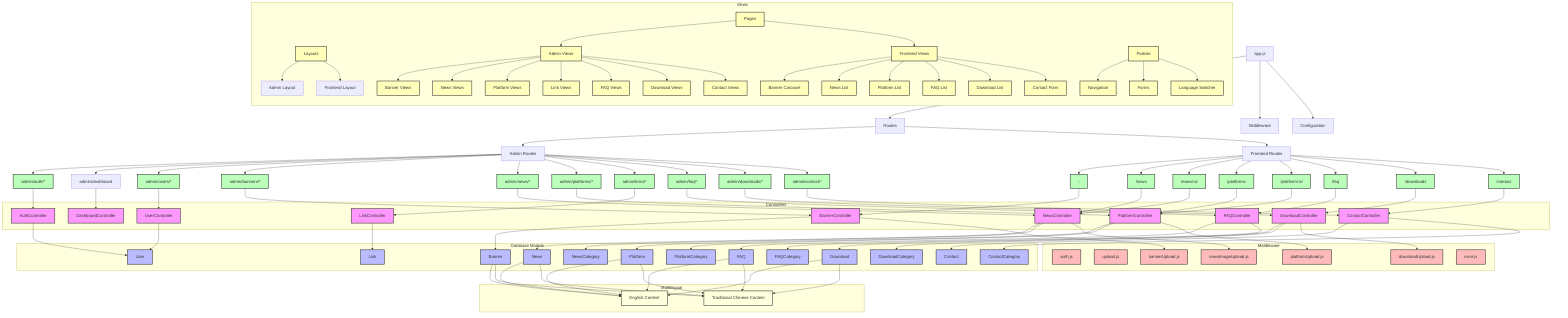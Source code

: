 graph TB
    %% Main Application Entry
    APP[app.js] --> ROUTES[Routes]
    APP --> MIDDLEWARE[Middleware]
    APP --> CONFIG[Configuration]
    
    %% Routes Layer
    ROUTES --> ADMIN[Admin Routes]
    ROUTES --> FRONTEND[Frontend Routes]
    
    %% Admin Routes
    ADMIN --> ADMIN_AUTH["admin/auth/*"]
    ADMIN --> ADMIN_DASHBOARD["admin/dashboard"]
    ADMIN --> ADMIN_USERS["admin/users/*"]
    ADMIN --> ADMIN_BANNERS["admin/banners/*"]
    ADMIN --> ADMIN_NEWS["admin/news/*"]
    ADMIN --> ADMIN_PLATFORMS["admin/platforms/*"]
    ADMIN --> ADMIN_LINKS["admin/links/*"]
    ADMIN --> ADMIN_FAQ["admin/faq/*"]
    ADMIN --> ADMIN_DOWNLOADS["admin/downloads/*"]
    ADMIN --> ADMIN_CONTACT["admin/contact/*"]
    
    %% Frontend Routes
    FRONTEND --> HOME["/"]
    FRONTEND --> NEWS["/news"]
    FRONTEND --> NEWS_ITEM["/news/:id"]
    FRONTEND --> PLATFORMS["/platforms"]
    FRONTEND --> PLATFORM_ITEM["/platform/:id"]
    FRONTEND --> FAQ["/faq"]
    FRONTEND --> DOWNLOADS["/downloads"]
    FRONTEND --> CONTACT["/contact"]
    
    %% Controllers Layer
    subgraph Controllers
        AUTH_CTRL[AuthController]
        USER_CTRL[UserController]
        BANNER_CTRL[BannerController]
        NEWS_CTRL[NewsController]
        PLATFORM_CTRL[PlatformController]
        LINK_CTRL[LinkController]
        FAQ_CTRL[FAQController]
        DOWNLOAD_CTRL[DownloadController]
        CONTACT_CTRL[ContactController]
        DASH_CTRL[DashboardController]
    end
    
    %% Models Layer via Prisma
    subgraph Database Models
        USER[User]
        BANNER_MODEL[Banner]
        NEWS_MODEL[News]
        NEWS_CAT_MODEL[NewsCategory]
        PLATFORM_MODEL[Platform]
        PLATFORM_CAT_MODEL[PlatformCategory]
        LINK_MODEL[Link]
        FAQ_MODEL[FAQ]
        FAQ_CAT_MODEL[FAQCategory]
        DOWNLOAD_MODEL[Download]
        DOWNLOAD_CAT_MODEL[DownloadCategory]
        CONTACT_MODEL[Contact]
        CONTACT_CAT_MODEL[ContactCategory]
    end
    
    %% Middleware Components
    subgraph Middleware
        AUTH_MID[auth.js]
        UPLOAD[upload.js]
        BANNER_UPLOAD[bannerUpload.js]
        NEWS_UPLOAD[newsImageUpload.js]
        PLATFORM_UPLOAD[platformUpload.js]
        DOWNLOAD_UPLOAD[downloadUpload.js]
        ERROR[error.js]
    end
    
    %% Views Layer
    subgraph Views
        direction TB
        LAYOUTS[Layouts] --> ADMIN_LAYOUT[Admin Layout]
        LAYOUTS --> FRONTEND_LAYOUT[Frontend Layout]
        
        PAGES[Pages] --> ADMIN_VIEWS[Admin Views]
        ADMIN_VIEWS --> BANNER_VIEWS[Banner Views]
        ADMIN_VIEWS --> NEWS_VIEWS[News Views]
        ADMIN_VIEWS --> PLATFORM_VIEWS[Platform Views]
        ADMIN_VIEWS --> LINK_VIEWS[Link Views]
        ADMIN_VIEWS --> FAQ_VIEWS[FAQ Views]
        ADMIN_VIEWS --> DOWNLOAD_VIEWS[Download Views]
        ADMIN_VIEWS --> CONTACT_VIEWS[Contact Views]
        
        PAGES --> FRONTEND_VIEWS[Frontend Views]
        FRONTEND_VIEWS --> BANNER_CAROUSEL[Banner Carousel]
        FRONTEND_VIEWS --> NEWS_LIST[News List]
        FRONTEND_VIEWS --> PLATFORM_LIST[Platform List]
        FRONTEND_VIEWS --> FAQ_LIST[FAQ List]
        FRONTEND_VIEWS --> DOWNLOAD_LIST[Download List]
        FRONTEND_VIEWS --> CONTACT_FORM[Contact Form]
        
        PARTIALS[Partials] --> NAV[Navigation]
        PARTIALS --> FORMS[Forms]
        PARTIALS --> LANGUAGE_SWITCHER[Language Switcher]
    end
    
    %% Relationships - Admin Routes to Controllers
    ADMIN_AUTH --> AUTH_CTRL
    ADMIN_USERS --> USER_CTRL
    ADMIN_BANNERS --> BANNER_CTRL
    ADMIN_NEWS --> NEWS_CTRL
    ADMIN_PLATFORMS --> PLATFORM_CTRL
    ADMIN_LINKS --> LINK_CTRL
    ADMIN_FAQ --> FAQ_CTRL
    ADMIN_DOWNLOADS --> DOWNLOAD_CTRL
    ADMIN_CONTACT --> CONTACT_CTRL
    ADMIN_DASHBOARD --> DASH_CTRL
    
    %% Relationships - Controllers to Models
    AUTH_CTRL --> USER
    USER_CTRL --> USER
    BANNER_CTRL --> BANNER_MODEL
    NEWS_CTRL --> NEWS_MODEL
    NEWS_CTRL --> NEWS_CAT_MODEL
    PLATFORM_CTRL --> PLATFORM_MODEL
    PLATFORM_CTRL --> PLATFORM_CAT_MODEL
    LINK_CTRL --> LINK_MODEL
    FAQ_CTRL --> FAQ_MODEL
    FAQ_CTRL --> FAQ_CAT_MODEL
    DOWNLOAD_CTRL --> DOWNLOAD_MODEL
    DOWNLOAD_CTRL --> DOWNLOAD_CAT_MODEL
    CONTACT_CTRL --> CONTACT_MODEL
    CONTACT_CTRL --> CONTACT_CAT_MODEL
    
    %% Middleware Relationships
    BANNER_CTRL --> BANNER_UPLOAD
    NEWS_CTRL --> NEWS_UPLOAD
    PLATFORM_CTRL --> PLATFORM_UPLOAD
    DOWNLOAD_CTRL --> DOWNLOAD_UPLOAD
    
    %% Frontend Routes to Controllers
    HOME --> BANNER_CTRL
    NEWS --> NEWS_CTRL
    NEWS_ITEM --> NEWS_CTRL
    PLATFORMS --> PLATFORM_CTRL
    PLATFORM_ITEM --> PLATFORM_CTRL
    FAQ --> FAQ_CTRL
    DOWNLOADS --> DOWNLOAD_CTRL
    CONTACT --> CONTACT_CTRL
    
    %% Multilingual Support
    subgraph Multilingual
        EN[English Content]
        TW[Traditional Chinese Content]
    end
    
    NEWS_MODEL --> EN
    NEWS_MODEL --> TW
    PLATFORM_MODEL --> EN
    PLATFORM_MODEL --> TW
    FAQ_MODEL --> EN
    FAQ_MODEL --> TW
    DOWNLOAD_MODEL --> EN
    DOWNLOAD_MODEL --> TW
    BANNER_MODEL --> EN
    BANNER_MODEL --> TW
    
    %% Style Definitions
    classDef controller fill:#f9f,stroke:#333,stroke-width:2px
    classDef model fill:#bbf,stroke:#333,stroke-width:2px
    classDef route fill:#bfb,stroke:#333,stroke-width:2px
    classDef middleware fill:#fbb,stroke:#333,stroke-width:2px
    classDef view fill:#ffb,stroke:#333,stroke-width:2px
    classDef multilingual fill:#ffd,stroke:#333,stroke-width:2px
    
    %% Apply Styles
    class AUTH_CTRL,USER_CTRL,BANNER_CTRL,NEWS_CTRL,PLATFORM_CTRL,LINK_CTRL,FAQ_CTRL,DOWNLOAD_CTRL,CONTACT_CTRL,DASH_CTRL controller
    class USER,BANNER_MODEL,NEWS_MODEL,NEWS_CAT_MODEL,PLATFORM_MODEL,PLATFORM_CAT_MODEL,LINK_MODEL,FAQ_MODEL,FAQ_CAT_MODEL,DOWNLOAD_MODEL,DOWNLOAD_CAT_MODEL,CONTACT_MODEL,CONTACT_CAT_MODEL model
    class ADMIN_AUTH,ADMIN_USERS,ADMIN_BANNERS,ADMIN_NEWS,ADMIN_PLATFORMS,ADMIN_LINKS,ADMIN_FAQ,ADMIN_DOWNLOADS,ADMIN_CONTACT,HOME,NEWS,NEWS_ITEM,PLATFORMS,PLATFORM_ITEM,FAQ,DOWNLOADS,CONTACT route
    class AUTH_MID,UPLOAD,BANNER_UPLOAD,NEWS_UPLOAD,PLATFORM_UPLOAD,DOWNLOAD_UPLOAD,ERROR middleware
    class LAYOUTS,PAGES,PARTIALS,ADMIN_VIEWS,FRONTEND_VIEWS,BANNER_VIEWS,NEWS_VIEWS,PLATFORM_VIEWS,LINK_VIEWS,FAQ_VIEWS,DOWNLOAD_VIEWS,CONTACT_VIEWS,BANNER_CAROUSEL,NEWS_LIST,PLATFORM_LIST,FAQ_LIST,DOWNLOAD_LIST,CONTACT_FORM,NAV,FORMS,LANGUAGE_SWITCHER view
    class EN,TW multilingual